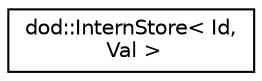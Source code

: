digraph "Graphical Class Hierarchy"
{
 // LATEX_PDF_SIZE
  edge [fontname="Helvetica",fontsize="10",labelfontname="Helvetica",labelfontsize="10"];
  node [fontname="Helvetica",fontsize="10",shape=record];
  rankdir="LR";
  Node0 [label="dod::InternStore\< Id,\l Val \>",height=0.2,width=0.4,color="black", fillcolor="white", style="filled",URL="$structdod_1_1_intern_store.html",tooltip="Stores values with with automatic deduplication."];
}
